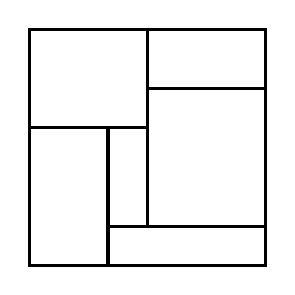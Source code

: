 \begin{tikzpicture}[very thick, scale=.5]
    \draw (0,7/2) rectangle (3,6);
    \draw (0,0) rectangle (2,7/2);
    \draw (2,1) rectangle (3,7/2);
    \draw (3,9/2) rectangle (6,6);
    \draw (3,1) rectangle (6,9/2);
    \draw (2,0) rectangle (6,1);
\end{tikzpicture}
